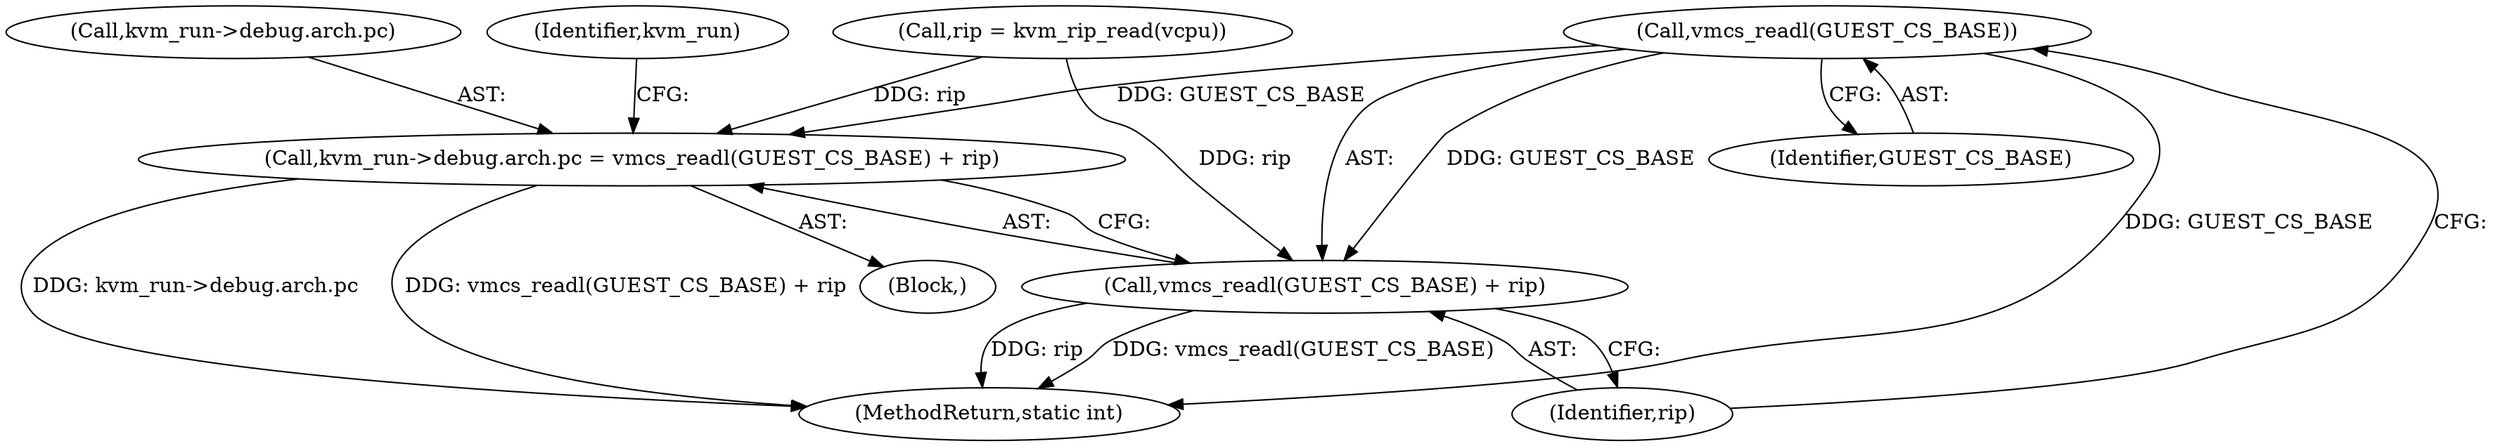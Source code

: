 digraph "0_linux_ef85b67385436ddc1998f45f1d6a210f935b3388@API" {
"1000418" [label="(Call,vmcs_readl(GUEST_CS_BASE))"];
"1000409" [label="(Call,kvm_run->debug.arch.pc = vmcs_readl(GUEST_CS_BASE) + rip)"];
"1000417" [label="(Call,vmcs_readl(GUEST_CS_BASE) + rip)"];
"1000420" [label="(Identifier,rip)"];
"1000317" [label="(Block,)"];
"1000425" [label="(Identifier,kvm_run)"];
"1000405" [label="(Call,rip = kvm_rip_read(vcpu))"];
"1000419" [label="(Identifier,GUEST_CS_BASE)"];
"1000417" [label="(Call,vmcs_readl(GUEST_CS_BASE) + rip)"];
"1000454" [label="(MethodReturn,static int)"];
"1000409" [label="(Call,kvm_run->debug.arch.pc = vmcs_readl(GUEST_CS_BASE) + rip)"];
"1000418" [label="(Call,vmcs_readl(GUEST_CS_BASE))"];
"1000410" [label="(Call,kvm_run->debug.arch.pc)"];
"1000418" -> "1000417"  [label="AST: "];
"1000418" -> "1000419"  [label="CFG: "];
"1000419" -> "1000418"  [label="AST: "];
"1000420" -> "1000418"  [label="CFG: "];
"1000418" -> "1000454"  [label="DDG: GUEST_CS_BASE"];
"1000418" -> "1000409"  [label="DDG: GUEST_CS_BASE"];
"1000418" -> "1000417"  [label="DDG: GUEST_CS_BASE"];
"1000409" -> "1000317"  [label="AST: "];
"1000409" -> "1000417"  [label="CFG: "];
"1000410" -> "1000409"  [label="AST: "];
"1000417" -> "1000409"  [label="AST: "];
"1000425" -> "1000409"  [label="CFG: "];
"1000409" -> "1000454"  [label="DDG: kvm_run->debug.arch.pc"];
"1000409" -> "1000454"  [label="DDG: vmcs_readl(GUEST_CS_BASE) + rip"];
"1000405" -> "1000409"  [label="DDG: rip"];
"1000417" -> "1000420"  [label="CFG: "];
"1000420" -> "1000417"  [label="AST: "];
"1000417" -> "1000454"  [label="DDG: rip"];
"1000417" -> "1000454"  [label="DDG: vmcs_readl(GUEST_CS_BASE)"];
"1000405" -> "1000417"  [label="DDG: rip"];
}
